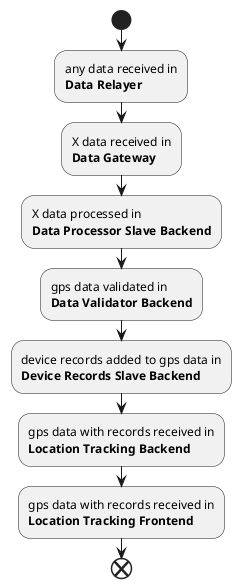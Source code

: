 @startuml data-flow

skinparam Monochrome true

start
:any data received in\n**Data Relayer**;
:X data received in\n**Data Gateway**;
:X data processed in\n**Data Processor Slave Backend**;
:gps data validated in\n**Data Validator Backend**;
:device records added to gps data in\n**Device Records Slave Backend**;
:gps data with records received in\n**Location Tracking Backend**;
:gps data with records received in\n**Location Tracking Frontend**;
end

@enduml
